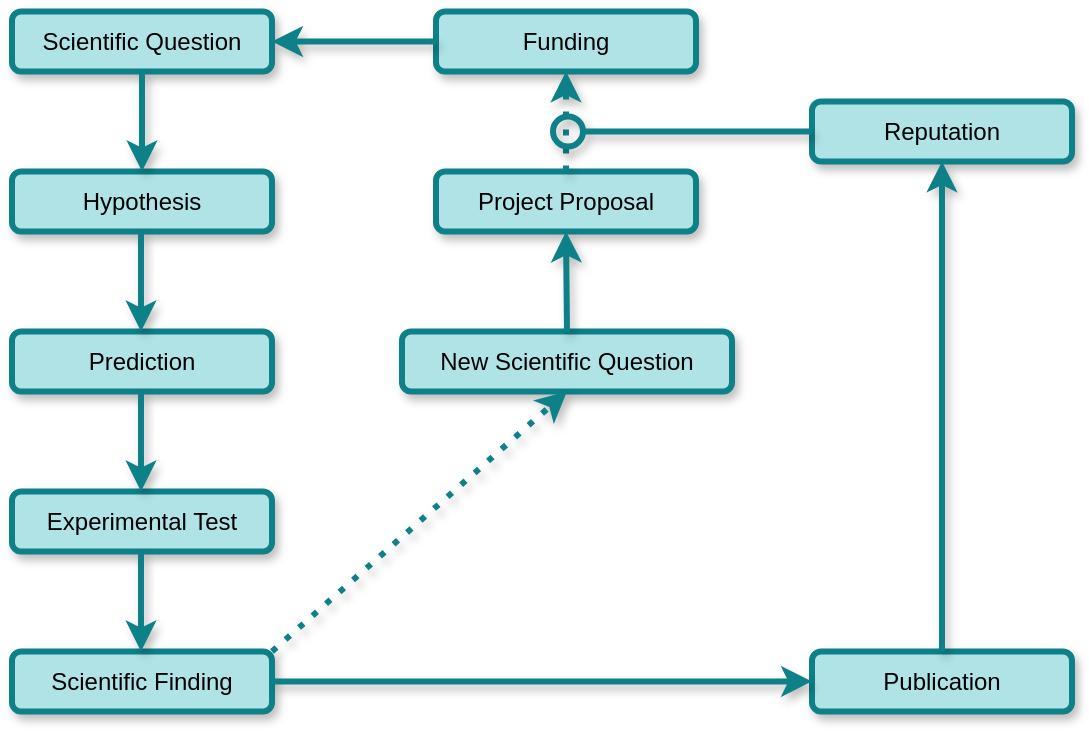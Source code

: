 <mxfile version="12.5.8" type="device"><diagram id="M4fqlUZWJP0tMi-_w9WZ" name="Page-1"><mxGraphModel dx="889" dy="678" grid="1" gridSize="10" guides="1" tooltips="1" connect="1" arrows="1" fold="1" page="1" pageScale="1" pageWidth="200" pageHeight="150" background="#FFFFFF" math="0" shadow="0"><root><mxCell id="0"/><mxCell id="1" parent="0"/><mxCell id="q8Am2lMoyGoLD5T785AD-1" value="Scientific Question" style="rounded=1;whiteSpace=wrap;html=1;fillColor=#b0e3e6;strokeColor=#0e8088;strokeWidth=3;shadow=1;comic=0;" parent="1" vertex="1"><mxGeometry x="240" y="19.71" width="130" height="30" as="geometry"/></mxCell><mxCell id="q8Am2lMoyGoLD5T785AD-2" value="&lt;div&gt;Hypothesis&lt;/div&gt;" style="rounded=1;whiteSpace=wrap;html=1;fillColor=#b0e3e6;strokeColor=#0e8088;strokeWidth=3;shadow=1;comic=0;" parent="1" vertex="1"><mxGeometry x="240" y="99.71" width="130" height="30" as="geometry"/></mxCell><mxCell id="q8Am2lMoyGoLD5T785AD-3" value="Prediction" style="rounded=1;whiteSpace=wrap;html=1;fillColor=#b0e3e6;strokeColor=#0e8088;strokeWidth=3;shadow=1;comic=0;" parent="1" vertex="1"><mxGeometry x="240" y="179.71" width="130" height="30" as="geometry"/></mxCell><mxCell id="q8Am2lMoyGoLD5T785AD-4" value="Experimental Test" style="rounded=1;whiteSpace=wrap;html=1;fillColor=#b0e3e6;strokeColor=#0e8088;strokeWidth=3;shadow=1;comic=0;" parent="1" vertex="1"><mxGeometry x="240" y="259.71" width="130" height="30" as="geometry"/></mxCell><mxCell id="q8Am2lMoyGoLD5T785AD-5" value="Scientific Finding" style="rounded=1;whiteSpace=wrap;html=1;fillColor=#b0e3e6;strokeColor=#0e8088;strokeWidth=3;shadow=1;comic=0;" parent="1" vertex="1"><mxGeometry x="240" y="339.71" width="130" height="30" as="geometry"/></mxCell><mxCell id="q8Am2lMoyGoLD5T785AD-6" value="Publication" style="rounded=1;whiteSpace=wrap;html=1;fillColor=#b0e3e6;strokeColor=#0e8088;strokeWidth=3;shadow=1;comic=0;" parent="1" vertex="1"><mxGeometry x="640" y="339.71" width="130" height="30" as="geometry"/></mxCell><mxCell id="q8Am2lMoyGoLD5T785AD-7" value="New Scientific Question" style="rounded=1;whiteSpace=wrap;html=1;fillColor=#b0e3e6;strokeColor=#0e8088;strokeWidth=3;shadow=1;comic=0;" parent="1" vertex="1"><mxGeometry x="435" y="179.71" width="165" height="30" as="geometry"/></mxCell><mxCell id="q8Am2lMoyGoLD5T785AD-8" value="Project Proposal" style="rounded=1;whiteSpace=wrap;html=1;fillColor=#b0e3e6;strokeColor=#0e8088;strokeWidth=3;shadow=1;comic=0;" parent="1" vertex="1"><mxGeometry x="452" y="99.71" width="130" height="30" as="geometry"/></mxCell><mxCell id="q8Am2lMoyGoLD5T785AD-9" value="Reputation" style="rounded=1;whiteSpace=wrap;html=1;fillColor=#b0e3e6;strokeColor=#0e8088;strokeWidth=3;shadow=1;comic=0;" parent="1" vertex="1"><mxGeometry x="640" y="64.71" width="130" height="30" as="geometry"/></mxCell><mxCell id="q8Am2lMoyGoLD5T785AD-10" value="Funding" style="rounded=1;whiteSpace=wrap;html=1;fillColor=#b0e3e6;strokeColor=#0e8088;strokeWidth=3;shadow=1;comic=0;" parent="1" vertex="1"><mxGeometry x="452" y="19.71" width="130" height="30" as="geometry"/></mxCell><mxCell id="q8Am2lMoyGoLD5T785AD-11" value="" style="endArrow=classic;html=1;exitX=0.5;exitY=1;exitDx=0;exitDy=0;entryX=0.5;entryY=0;entryDx=0;entryDy=0;fillColor=#b0e3e6;strokeColor=#0e8088;strokeWidth=3;shadow=1;comic=0;" parent="1" source="q8Am2lMoyGoLD5T785AD-1" target="q8Am2lMoyGoLD5T785AD-2" edge="1"><mxGeometry width="50" height="50" relative="1" as="geometry"><mxPoint x="-240" y="439.71" as="sourcePoint"/><mxPoint x="-190" y="389.71" as="targetPoint"/></mxGeometry></mxCell><mxCell id="q8Am2lMoyGoLD5T785AD-12" value="" style="endArrow=classic;html=1;exitX=0.5;exitY=1;exitDx=0;exitDy=0;entryX=0.5;entryY=0;entryDx=0;entryDy=0;fillColor=#b0e3e6;strokeColor=#0e8088;strokeWidth=3;shadow=1;comic=0;" parent="1" edge="1"><mxGeometry width="50" height="50" relative="1" as="geometry"><mxPoint x="304.5" y="129.71" as="sourcePoint"/><mxPoint x="304.5" y="179.71" as="targetPoint"/></mxGeometry></mxCell><mxCell id="q8Am2lMoyGoLD5T785AD-14" value="" style="endArrow=classic;html=1;exitX=0.5;exitY=1;exitDx=0;exitDy=0;entryX=0.5;entryY=0;entryDx=0;entryDy=0;fillColor=#b0e3e6;strokeColor=#0e8088;strokeWidth=3;shadow=1;comic=0;" parent="1" edge="1"><mxGeometry width="50" height="50" relative="1" as="geometry"><mxPoint x="304.5" y="209.71" as="sourcePoint"/><mxPoint x="304.5" y="259.71" as="targetPoint"/></mxGeometry></mxCell><mxCell id="q8Am2lMoyGoLD5T785AD-15" value="" style="endArrow=classic;html=1;exitX=0.5;exitY=1;exitDx=0;exitDy=0;entryX=0.5;entryY=0;entryDx=0;entryDy=0;fillColor=#b0e3e6;strokeColor=#0e8088;strokeWidth=3;shadow=1;comic=0;" parent="1" edge="1"><mxGeometry width="50" height="50" relative="1" as="geometry"><mxPoint x="304.5" y="289.71" as="sourcePoint"/><mxPoint x="304.5" y="339.71" as="targetPoint"/></mxGeometry></mxCell><mxCell id="q8Am2lMoyGoLD5T785AD-16" value="" style="endArrow=classic;html=1;exitX=1;exitY=0;exitDx=0;exitDy=0;entryX=0.5;entryY=1;entryDx=0;entryDy=0;dashed=1;dashPattern=1 2;fillColor=#b0e3e6;strokeColor=#0e8088;strokeWidth=3;shadow=1;comic=0;" parent="1" source="q8Am2lMoyGoLD5T785AD-5" target="q8Am2lMoyGoLD5T785AD-7" edge="1"><mxGeometry width="50" height="50" relative="1" as="geometry"><mxPoint x="355" y="99.71" as="sourcePoint"/><mxPoint x="355" y="149.71" as="targetPoint"/></mxGeometry></mxCell><mxCell id="q8Am2lMoyGoLD5T785AD-17" value="" style="endArrow=classic;html=1;exitX=0.5;exitY=0;exitDx=0;exitDy=0;entryX=0.5;entryY=1;entryDx=0;entryDy=0;fillColor=#b0e3e6;strokeColor=#0e8088;strokeWidth=3;shadow=1;comic=0;" parent="1" source="q8Am2lMoyGoLD5T785AD-7" target="q8Am2lMoyGoLD5T785AD-8" edge="1"><mxGeometry width="50" height="50" relative="1" as="geometry"><mxPoint x="760" y="109.71" as="sourcePoint"/><mxPoint x="760" y="159.71" as="targetPoint"/></mxGeometry></mxCell><mxCell id="q8Am2lMoyGoLD5T785AD-18" value="" style="endArrow=classic;html=1;exitX=0.5;exitY=0;exitDx=0;exitDy=0;entryX=0.5;entryY=1;entryDx=0;entryDy=0;dashed=1;dashPattern=1 2;fillColor=#b0e3e6;strokeColor=#0e8088;strokeWidth=3;shadow=1;comic=0;" parent="1" source="q8Am2lMoyGoLD5T785AD-8" target="q8Am2lMoyGoLD5T785AD-10" edge="1"><mxGeometry width="50" height="50" relative="1" as="geometry"><mxPoint x="787" y="119.71" as="sourcePoint"/><mxPoint x="787" y="169.71" as="targetPoint"/></mxGeometry></mxCell><mxCell id="q8Am2lMoyGoLD5T785AD-19" value="" style="endArrow=classic;html=1;exitX=0;exitY=0.5;exitDx=0;exitDy=0;entryX=1;entryY=0.5;entryDx=0;entryDy=0;fillColor=#b0e3e6;strokeColor=#0e8088;strokeWidth=3;shadow=1;comic=0;" parent="1" source="q8Am2lMoyGoLD5T785AD-10" target="q8Am2lMoyGoLD5T785AD-1" edge="1"><mxGeometry width="50" height="50" relative="1" as="geometry"><mxPoint x="385" y="129.71" as="sourcePoint"/><mxPoint x="385" y="179.71" as="targetPoint"/></mxGeometry></mxCell><mxCell id="q8Am2lMoyGoLD5T785AD-20" value="" style="endArrow=classic;html=1;fillColor=#b0e3e6;strokeColor=#0e8088;exitX=1;exitY=0.5;exitDx=0;exitDy=0;strokeWidth=3;shadow=1;comic=0;" parent="1" source="q8Am2lMoyGoLD5T785AD-5" edge="1"><mxGeometry width="50" height="50" relative="1" as="geometry"><mxPoint x="240" y="354.71" as="sourcePoint"/><mxPoint x="640" y="354.71" as="targetPoint"/></mxGeometry></mxCell><mxCell id="q8Am2lMoyGoLD5T785AD-21" value="" style="endArrow=oval;html=1;endFill=0;targetPerimeterSpacing=0;sourcePerimeterSpacing=0;endSize=15;fillColor=#b0e3e6;strokeColor=#0e8088;strokeWidth=3;shadow=1;comic=0;" parent="1" source="q8Am2lMoyGoLD5T785AD-9" edge="1"><mxGeometry width="50" height="50" relative="1" as="geometry"><mxPoint x="638" y="79.71" as="sourcePoint"/><mxPoint x="518" y="79.71" as="targetPoint"/></mxGeometry></mxCell><mxCell id="q8Am2lMoyGoLD5T785AD-22" value="" style="endArrow=classic;html=1;exitX=0.5;exitY=0;exitDx=0;exitDy=0;entryX=0.5;entryY=1;entryDx=0;entryDy=0;fillColor=#b0e3e6;strokeColor=#0e8088;strokeWidth=3;shadow=1;comic=0;" parent="1" source="q8Am2lMoyGoLD5T785AD-6" target="q8Am2lMoyGoLD5T785AD-9" edge="1"><mxGeometry width="50" height="50" relative="1" as="geometry"><mxPoint x="1215" y="159.71" as="sourcePoint"/><mxPoint x="1215" y="209.71" as="targetPoint"/></mxGeometry></mxCell></root></mxGraphModel></diagram></mxfile>